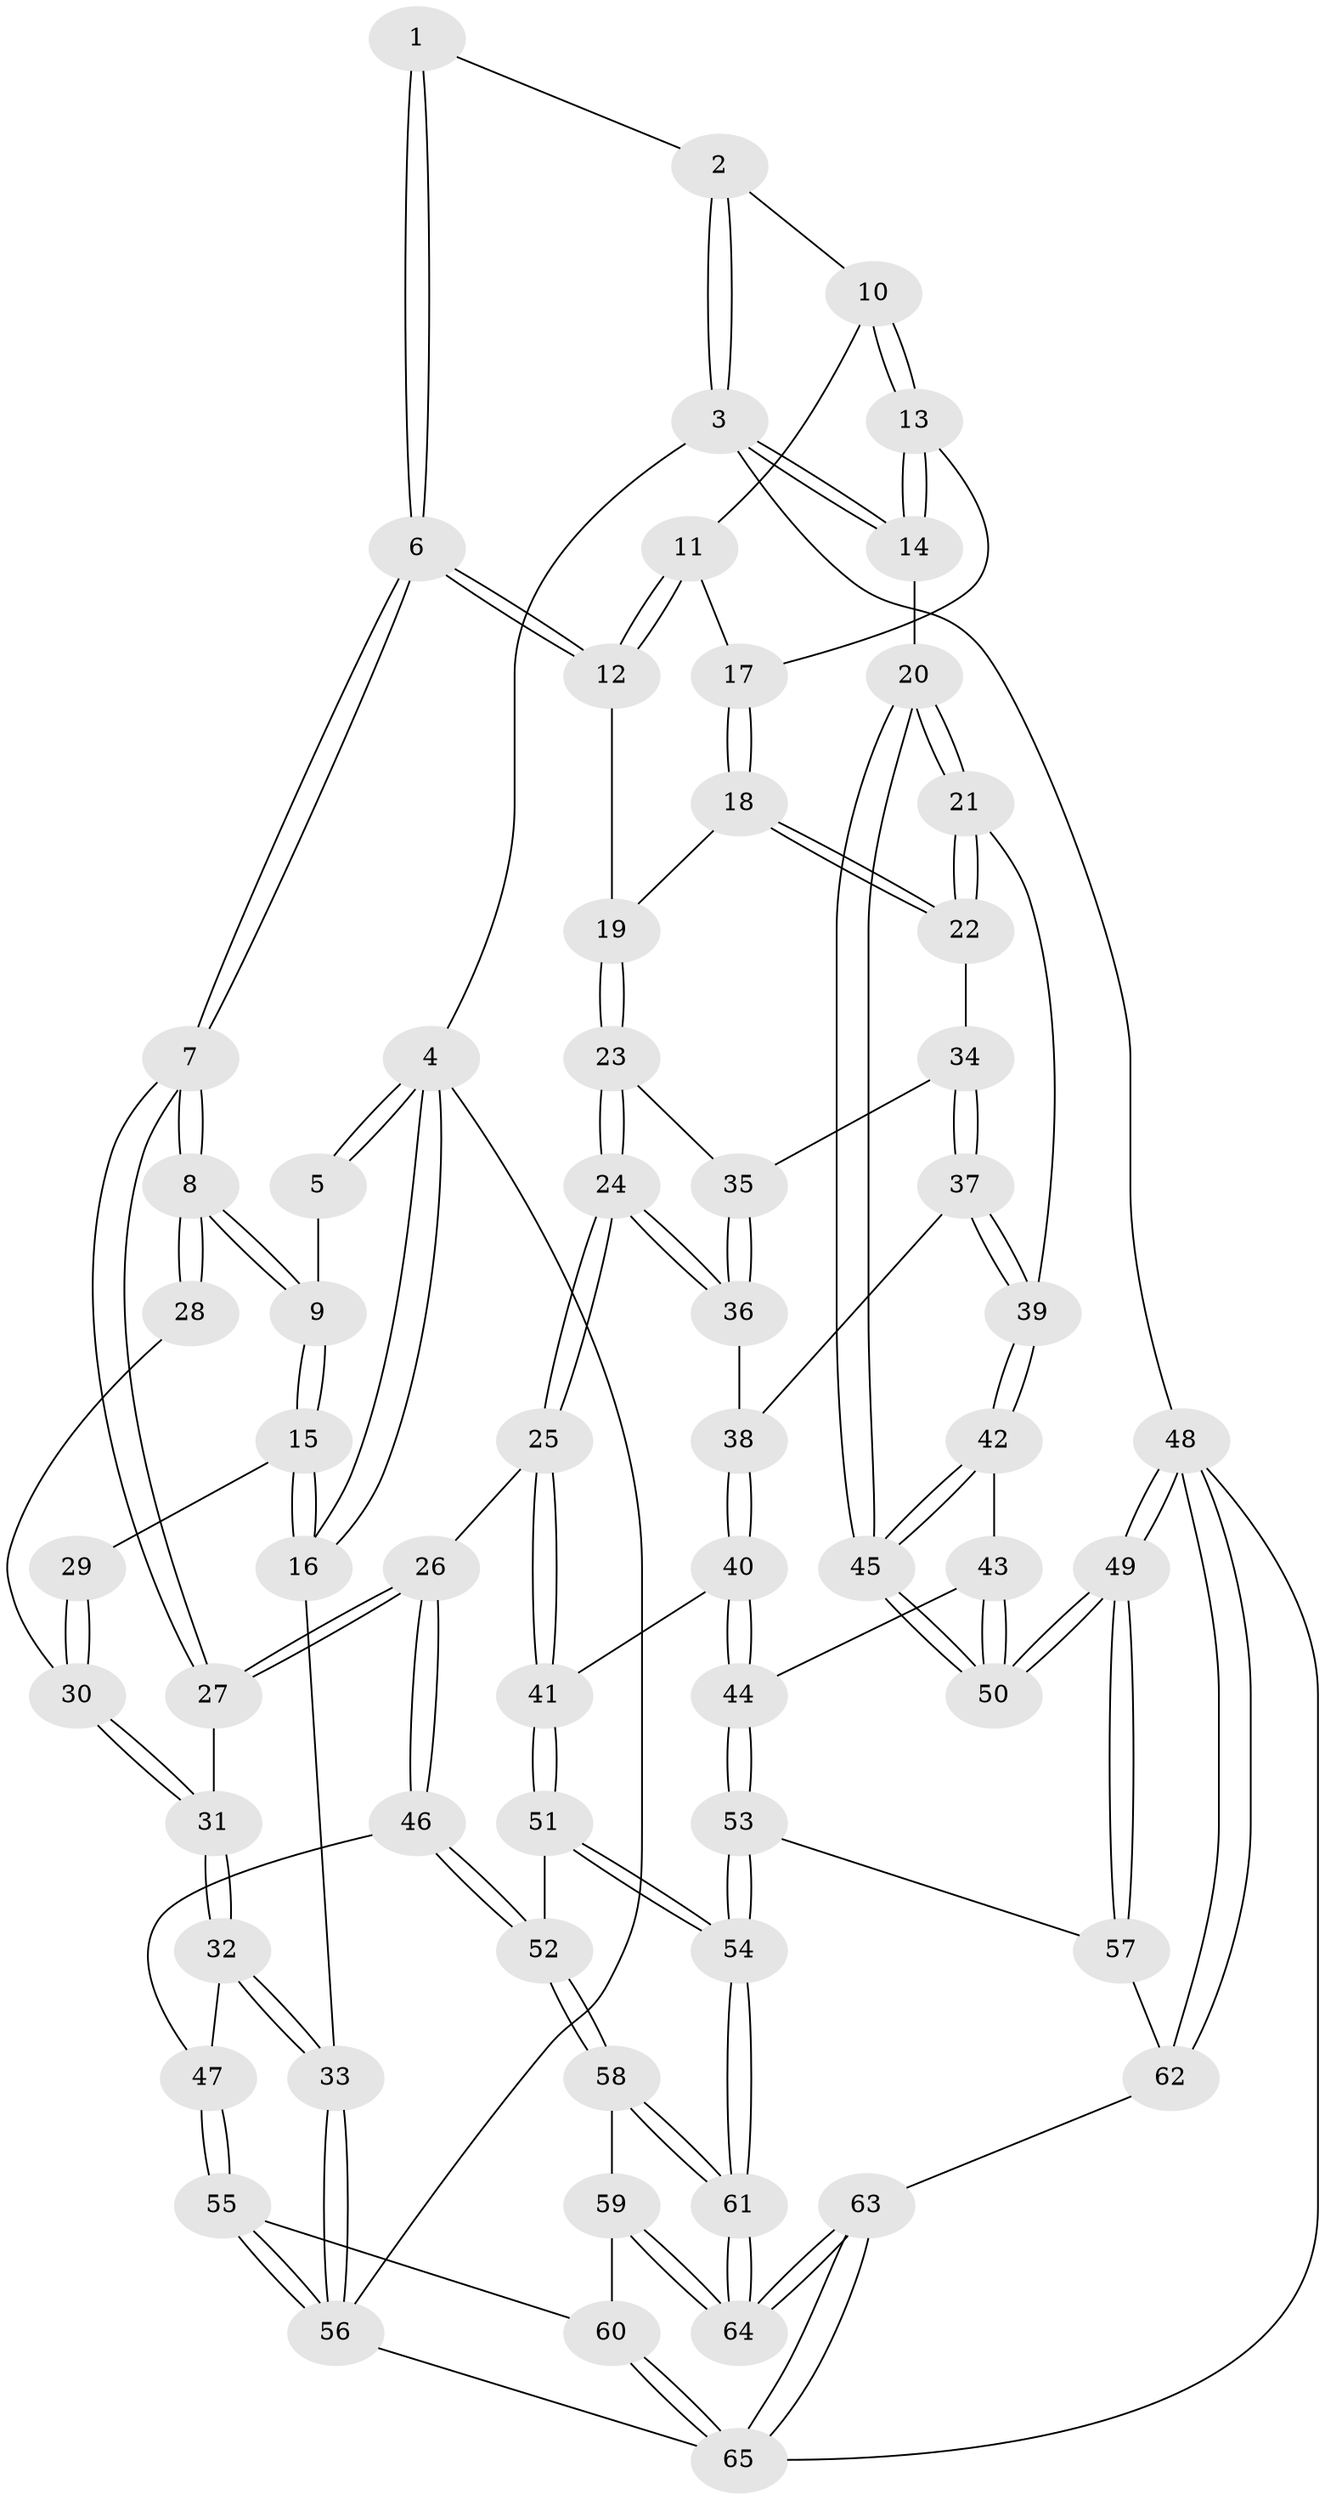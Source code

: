 // coarse degree distribution, {2: 0.022222222222222223, 5: 0.4444444444444444, 3: 0.06666666666666667, 4: 0.3111111111111111, 6: 0.08888888888888889, 7: 0.044444444444444446, 9: 0.022222222222222223}
// Generated by graph-tools (version 1.1) at 2025/04/03/04/25 22:04:22]
// undirected, 65 vertices, 159 edges
graph export_dot {
graph [start="1"]
  node [color=gray90,style=filled];
  1 [pos="+0.640923751462587+0"];
  2 [pos="+0.7233722354130449+0"];
  3 [pos="+1+0"];
  4 [pos="+0+0"];
  5 [pos="+0.05615798974800142+0"];
  6 [pos="+0.5412682885057328+0.14604122220714438"];
  7 [pos="+0.39965470673212855+0.2559296523829578"];
  8 [pos="+0.3621747815752548+0.23454734095455806"];
  9 [pos="+0.24925199233123102+0.09942980712069814"];
  10 [pos="+0.834401974080089+0.08498055372468795"];
  11 [pos="+0.7687426210207595+0.20173136283839208"];
  12 [pos="+0.646336128897181+0.22367405313289018"];
  13 [pos="+0.9334605627627071+0.20697237669584517"];
  14 [pos="+1+0.24443411814812607"];
  15 [pos="+0.00796717281530267+0.22102243542651276"];
  16 [pos="+0+0.15643333367479534"];
  17 [pos="+0.8628725423462932+0.2550893508633493"];
  18 [pos="+0.8106825568060536+0.33658456212758986"];
  19 [pos="+0.6695388579798588+0.2581518320085956"];
  20 [pos="+1+0.40140184088192565"];
  21 [pos="+1+0.4051722270920929"];
  22 [pos="+0.8230564821884454+0.4278560983225044"];
  23 [pos="+0.6652233530323988+0.3828172191869516"];
  24 [pos="+0.5286608498659664+0.4947978320473793"];
  25 [pos="+0.5061947157989117+0.505759781779468"];
  26 [pos="+0.45031157706558256+0.47372801287914706"];
  27 [pos="+0.3961589363582271+0.39990421824420086"];
  28 [pos="+0.19456363060852877+0.2631897569604813"];
  29 [pos="+0.014407535009776627+0.22477487683441966"];
  30 [pos="+0.1203322007951846+0.3732134928737646"];
  31 [pos="+0.14020530265935816+0.5071184162214607"];
  32 [pos="+0.06412498369376832+0.5802549141272094"];
  33 [pos="+0+0.5836824137295289"];
  34 [pos="+0.815523101077866+0.43761335776615906"];
  35 [pos="+0.8147102381610257+0.43751826598791194"];
  36 [pos="+0.5989042713415176+0.4858366788297407"];
  37 [pos="+0.8115842135042005+0.4813390598718979"];
  38 [pos="+0.7819844286430337+0.5184449729553274"];
  39 [pos="+0.8856293227633465+0.5702293681593942"];
  40 [pos="+0.7550574464809264+0.5609066454960748"];
  41 [pos="+0.5419516653571911+0.5627280369290025"];
  42 [pos="+0.8948145871629779+0.6132590756281383"];
  43 [pos="+0.7935026631544043+0.7166381495838232"];
  44 [pos="+0.7753410378691564+0.7210727817008963"];
  45 [pos="+1+0.7124191587373995"];
  46 [pos="+0.30271456207660474+0.7338885593231615"];
  47 [pos="+0.13318713774145455+0.6538427700516344"];
  48 [pos="+1+1"];
  49 [pos="+1+1"];
  50 [pos="+1+0.8561830952812675"];
  51 [pos="+0.5875980252715132+0.7390016390179567"];
  52 [pos="+0.31654776337839746+0.7604357548103234"];
  53 [pos="+0.754416826958441+0.7398912446719641"];
  54 [pos="+0.6019747028953728+0.7562592993255269"];
  55 [pos="+0.12108432638382498+0.8987424563548794"];
  56 [pos="+0+0.9053134273758553"];
  57 [pos="+0.7981465129984122+0.8381648951820809"];
  58 [pos="+0.312772022959452+0.8214009999353601"];
  59 [pos="+0.30128406909639427+0.8570996802803716"];
  60 [pos="+0.235243651840628+0.9677179200602201"];
  61 [pos="+0.5752960808680547+0.8912796804512034"];
  62 [pos="+0.6539596575359126+1"];
  63 [pos="+0.6105315973459913+1"];
  64 [pos="+0.5769782544148583+0.9875385457046094"];
  65 [pos="+0.29134809447631066+1"];
  1 -- 2;
  1 -- 6;
  1 -- 6;
  2 -- 3;
  2 -- 3;
  2 -- 10;
  3 -- 4;
  3 -- 14;
  3 -- 14;
  3 -- 48;
  4 -- 5;
  4 -- 5;
  4 -- 16;
  4 -- 16;
  4 -- 56;
  5 -- 9;
  6 -- 7;
  6 -- 7;
  6 -- 12;
  6 -- 12;
  7 -- 8;
  7 -- 8;
  7 -- 27;
  7 -- 27;
  8 -- 9;
  8 -- 9;
  8 -- 28;
  8 -- 28;
  9 -- 15;
  9 -- 15;
  10 -- 11;
  10 -- 13;
  10 -- 13;
  11 -- 12;
  11 -- 12;
  11 -- 17;
  12 -- 19;
  13 -- 14;
  13 -- 14;
  13 -- 17;
  14 -- 20;
  15 -- 16;
  15 -- 16;
  15 -- 29;
  16 -- 33;
  17 -- 18;
  17 -- 18;
  18 -- 19;
  18 -- 22;
  18 -- 22;
  19 -- 23;
  19 -- 23;
  20 -- 21;
  20 -- 21;
  20 -- 45;
  20 -- 45;
  21 -- 22;
  21 -- 22;
  21 -- 39;
  22 -- 34;
  23 -- 24;
  23 -- 24;
  23 -- 35;
  24 -- 25;
  24 -- 25;
  24 -- 36;
  24 -- 36;
  25 -- 26;
  25 -- 41;
  25 -- 41;
  26 -- 27;
  26 -- 27;
  26 -- 46;
  26 -- 46;
  27 -- 31;
  28 -- 30;
  29 -- 30;
  29 -- 30;
  30 -- 31;
  30 -- 31;
  31 -- 32;
  31 -- 32;
  32 -- 33;
  32 -- 33;
  32 -- 47;
  33 -- 56;
  33 -- 56;
  34 -- 35;
  34 -- 37;
  34 -- 37;
  35 -- 36;
  35 -- 36;
  36 -- 38;
  37 -- 38;
  37 -- 39;
  37 -- 39;
  38 -- 40;
  38 -- 40;
  39 -- 42;
  39 -- 42;
  40 -- 41;
  40 -- 44;
  40 -- 44;
  41 -- 51;
  41 -- 51;
  42 -- 43;
  42 -- 45;
  42 -- 45;
  43 -- 44;
  43 -- 50;
  43 -- 50;
  44 -- 53;
  44 -- 53;
  45 -- 50;
  45 -- 50;
  46 -- 47;
  46 -- 52;
  46 -- 52;
  47 -- 55;
  47 -- 55;
  48 -- 49;
  48 -- 49;
  48 -- 62;
  48 -- 62;
  48 -- 65;
  49 -- 50;
  49 -- 50;
  49 -- 57;
  49 -- 57;
  51 -- 52;
  51 -- 54;
  51 -- 54;
  52 -- 58;
  52 -- 58;
  53 -- 54;
  53 -- 54;
  53 -- 57;
  54 -- 61;
  54 -- 61;
  55 -- 56;
  55 -- 56;
  55 -- 60;
  56 -- 65;
  57 -- 62;
  58 -- 59;
  58 -- 61;
  58 -- 61;
  59 -- 60;
  59 -- 64;
  59 -- 64;
  60 -- 65;
  60 -- 65;
  61 -- 64;
  61 -- 64;
  62 -- 63;
  63 -- 64;
  63 -- 64;
  63 -- 65;
  63 -- 65;
}
